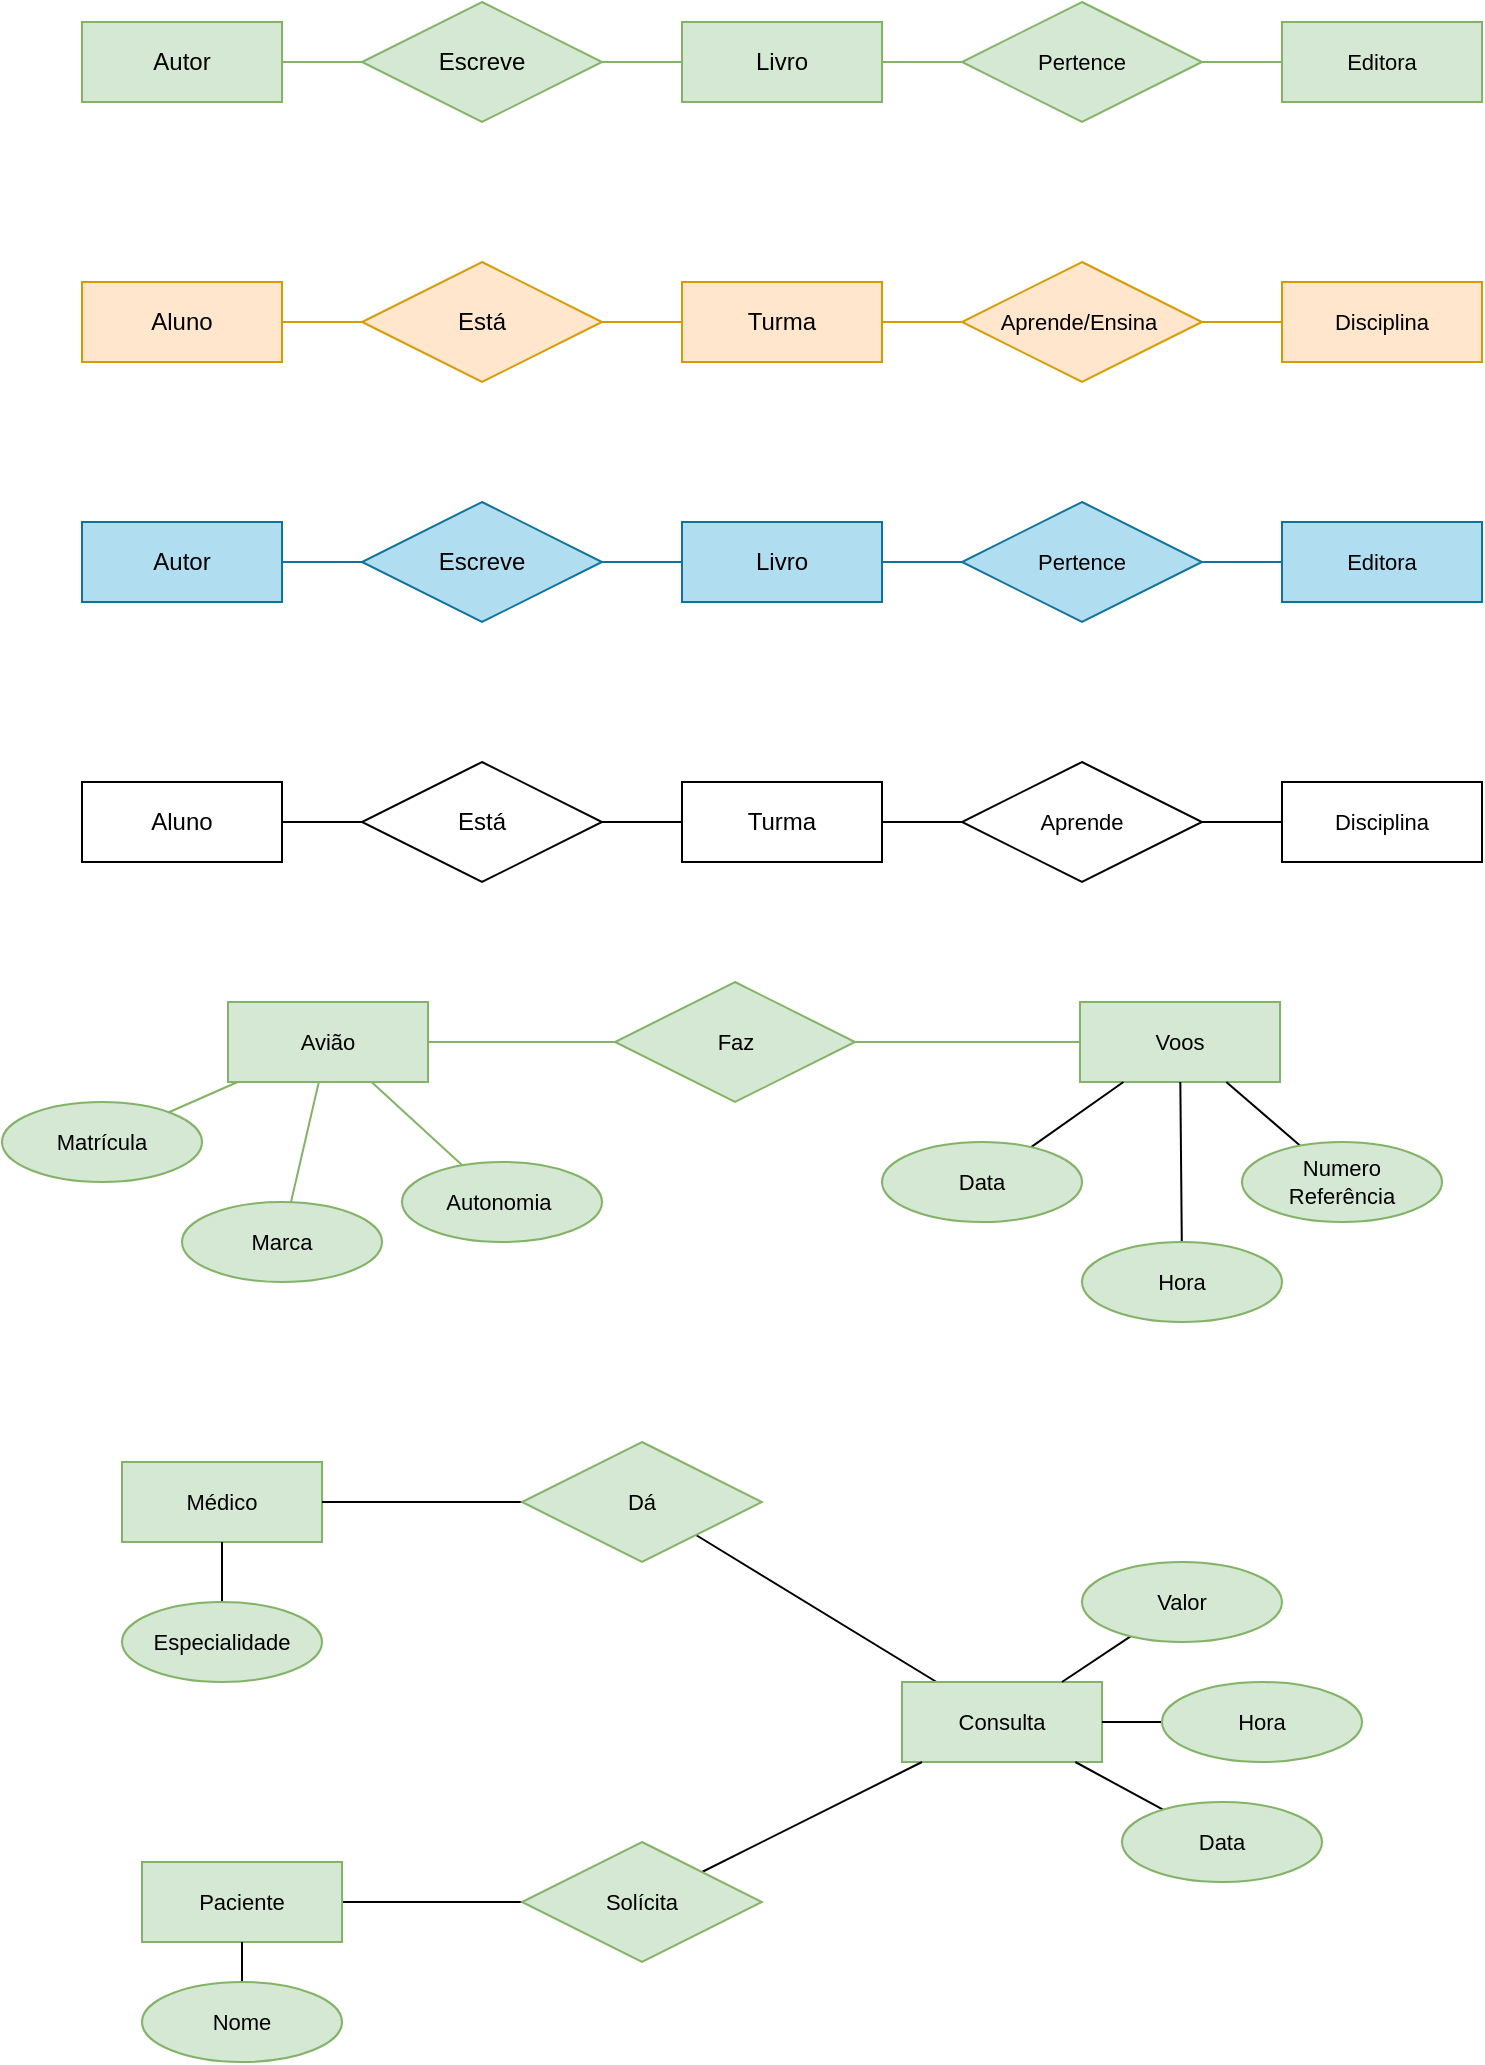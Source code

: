 <mxfile version="25.0.3">
  <diagram name="Página-1" id="Fe35ihLNycX_VQl5yag2">
    <mxGraphModel dx="1188" dy="653" grid="1" gridSize="10" guides="1" tooltips="1" connect="1" arrows="1" fold="1" page="1" pageScale="1" pageWidth="827" pageHeight="1169" math="0" shadow="0">
      <root>
        <mxCell id="0" />
        <mxCell id="1" parent="0" />
        <mxCell id="NwMDnGha9xEeuAbCb21C-27" value="" style="edgeStyle=orthogonalEdgeStyle;shape=connector;rounded=0;orthogonalLoop=1;jettySize=auto;html=1;strokeColor=#d79b00;align=center;verticalAlign=middle;fontFamily=Helvetica;fontSize=11;fontColor=default;labelBackgroundColor=default;endArrow=none;endFill=0;fillColor=#ffe6cc;" edge="1" parent="1" source="NwMDnGha9xEeuAbCb21C-13" target="NwMDnGha9xEeuAbCb21C-26">
          <mxGeometry relative="1" as="geometry" />
        </mxCell>
        <mxCell id="NwMDnGha9xEeuAbCb21C-13" value="Turma" style="whiteSpace=wrap;html=1;align=center;fillColor=#ffe6cc;strokeColor=#d79b00;" vertex="1" parent="1">
          <mxGeometry x="380" y="170" width="100" height="40" as="geometry" />
        </mxCell>
        <mxCell id="NwMDnGha9xEeuAbCb21C-14" value="Aluno" style="whiteSpace=wrap;html=1;align=center;fillColor=#ffe6cc;strokeColor=#d79b00;" vertex="1" parent="1">
          <mxGeometry x="80" y="170" width="100" height="40" as="geometry" />
        </mxCell>
        <mxCell id="NwMDnGha9xEeuAbCb21C-19" value="" style="edgeStyle=orthogonalEdgeStyle;rounded=0;orthogonalLoop=1;jettySize=auto;html=1;strokeColor=#d79b00;endArrow=none;endFill=0;fillColor=#ffe6cc;" edge="1" parent="1" source="NwMDnGha9xEeuAbCb21C-16" target="NwMDnGha9xEeuAbCb21C-13">
          <mxGeometry relative="1" as="geometry" />
        </mxCell>
        <mxCell id="NwMDnGha9xEeuAbCb21C-16" value="Está" style="shape=rhombus;perimeter=rhombusPerimeter;whiteSpace=wrap;html=1;align=center;fillColor=#ffe6cc;strokeColor=#d79b00;" vertex="1" parent="1">
          <mxGeometry x="220" y="160" width="120" height="60" as="geometry" />
        </mxCell>
        <mxCell id="NwMDnGha9xEeuAbCb21C-18" value="" style="endArrow=none;html=1;rounded=0;fillColor=#ffe6cc;strokeColor=#d79b00;" edge="1" parent="1" target="NwMDnGha9xEeuAbCb21C-16">
          <mxGeometry relative="1" as="geometry">
            <mxPoint x="180" y="190" as="sourcePoint" />
            <mxPoint x="330" y="310" as="targetPoint" />
          </mxGeometry>
        </mxCell>
        <mxCell id="NwMDnGha9xEeuAbCb21C-22" value="Disciplina" style="whiteSpace=wrap;html=1;align=center;fontFamily=Helvetica;fontSize=11;labelBackgroundColor=none;fillColor=#ffe6cc;strokeColor=#d79b00;" vertex="1" parent="1">
          <mxGeometry x="680" y="170" width="100" height="40" as="geometry" />
        </mxCell>
        <mxCell id="NwMDnGha9xEeuAbCb21C-28" value="" style="edgeStyle=orthogonalEdgeStyle;shape=connector;rounded=0;orthogonalLoop=1;jettySize=auto;html=1;strokeColor=#d79b00;align=center;verticalAlign=middle;fontFamily=Helvetica;fontSize=11;fontColor=default;labelBackgroundColor=none;endArrow=none;endFill=0;fillColor=#ffe6cc;" edge="1" parent="1" source="NwMDnGha9xEeuAbCb21C-26" target="NwMDnGha9xEeuAbCb21C-22">
          <mxGeometry relative="1" as="geometry" />
        </mxCell>
        <mxCell id="NwMDnGha9xEeuAbCb21C-26" value="Aprende/Ensina&amp;nbsp;" style="shape=rhombus;perimeter=rhombusPerimeter;whiteSpace=wrap;html=1;align=center;fontFamily=Helvetica;fontSize=11;labelBackgroundColor=none;fillColor=#ffe6cc;strokeColor=#d79b00;" vertex="1" parent="1">
          <mxGeometry x="520" y="160" width="120" height="60" as="geometry" />
        </mxCell>
        <mxCell id="NwMDnGha9xEeuAbCb21C-29" value="" style="edgeStyle=orthogonalEdgeStyle;shape=connector;rounded=0;orthogonalLoop=1;jettySize=auto;html=1;strokeColor=#82b366;align=center;verticalAlign=middle;fontFamily=Helvetica;fontSize=11;fontColor=default;labelBackgroundColor=default;endArrow=none;endFill=0;fillColor=#d5e8d4;" edge="1" source="NwMDnGha9xEeuAbCb21C-30" target="NwMDnGha9xEeuAbCb21C-37" parent="1">
          <mxGeometry relative="1" as="geometry" />
        </mxCell>
        <mxCell id="NwMDnGha9xEeuAbCb21C-30" value="Livro" style="whiteSpace=wrap;html=1;align=center;fillColor=#d5e8d4;strokeColor=#82b366;" vertex="1" parent="1">
          <mxGeometry x="380" y="40" width="100" height="40" as="geometry" />
        </mxCell>
        <mxCell id="NwMDnGha9xEeuAbCb21C-31" value="Autor" style="whiteSpace=wrap;html=1;align=center;fillColor=#d5e8d4;strokeColor=#82b366;" vertex="1" parent="1">
          <mxGeometry x="80" y="40" width="100" height="40" as="geometry" />
        </mxCell>
        <mxCell id="NwMDnGha9xEeuAbCb21C-32" value="" style="edgeStyle=orthogonalEdgeStyle;rounded=0;orthogonalLoop=1;jettySize=auto;html=1;strokeColor=#82b366;endArrow=none;endFill=0;fillColor=#d5e8d4;" edge="1" source="NwMDnGha9xEeuAbCb21C-33" target="NwMDnGha9xEeuAbCb21C-30" parent="1">
          <mxGeometry relative="1" as="geometry" />
        </mxCell>
        <mxCell id="NwMDnGha9xEeuAbCb21C-33" value="Escreve" style="shape=rhombus;perimeter=rhombusPerimeter;whiteSpace=wrap;html=1;align=center;fillColor=#d5e8d4;strokeColor=#82b366;" vertex="1" parent="1">
          <mxGeometry x="220" y="30" width="120" height="60" as="geometry" />
        </mxCell>
        <mxCell id="NwMDnGha9xEeuAbCb21C-34" value="" style="endArrow=none;html=1;rounded=0;fillColor=#d5e8d4;strokeColor=#82b366;" edge="1" target="NwMDnGha9xEeuAbCb21C-33" parent="1">
          <mxGeometry relative="1" as="geometry">
            <mxPoint x="180" y="60" as="sourcePoint" />
            <mxPoint x="330" y="180" as="targetPoint" />
          </mxGeometry>
        </mxCell>
        <mxCell id="NwMDnGha9xEeuAbCb21C-35" value="Editora" style="whiteSpace=wrap;html=1;align=center;fontFamily=Helvetica;fontSize=11;labelBackgroundColor=none;fillColor=#d5e8d4;strokeColor=#82b366;" vertex="1" parent="1">
          <mxGeometry x="680" y="40" width="100" height="40" as="geometry" />
        </mxCell>
        <mxCell id="NwMDnGha9xEeuAbCb21C-36" value="" style="edgeStyle=orthogonalEdgeStyle;shape=connector;rounded=0;orthogonalLoop=1;jettySize=auto;html=1;strokeColor=#82b366;align=center;verticalAlign=middle;fontFamily=Helvetica;fontSize=11;fontColor=default;labelBackgroundColor=default;endArrow=none;endFill=0;fillColor=#d5e8d4;" edge="1" source="NwMDnGha9xEeuAbCb21C-37" target="NwMDnGha9xEeuAbCb21C-35" parent="1">
          <mxGeometry relative="1" as="geometry" />
        </mxCell>
        <mxCell id="NwMDnGha9xEeuAbCb21C-37" value="Pertence" style="shape=rhombus;perimeter=rhombusPerimeter;whiteSpace=wrap;html=1;align=center;fontFamily=Helvetica;fontSize=11;labelBackgroundColor=none;fillColor=#d5e8d4;strokeColor=#82b366;fontColor=default;" vertex="1" parent="1">
          <mxGeometry x="520" y="30" width="120" height="60" as="geometry" />
        </mxCell>
        <mxCell id="NwMDnGha9xEeuAbCb21C-47" value="" style="edgeStyle=orthogonalEdgeStyle;shape=connector;rounded=0;orthogonalLoop=1;jettySize=auto;html=1;strokeColor=default;align=center;verticalAlign=middle;fontFamily=Helvetica;fontSize=11;fontColor=default;labelBackgroundColor=default;endArrow=none;endFill=0;" edge="1" source="NwMDnGha9xEeuAbCb21C-48" target="NwMDnGha9xEeuAbCb21C-55" parent="1">
          <mxGeometry relative="1" as="geometry" />
        </mxCell>
        <mxCell id="NwMDnGha9xEeuAbCb21C-48" value="Turma" style="whiteSpace=wrap;html=1;align=center;" vertex="1" parent="1">
          <mxGeometry x="380" y="420" width="100" height="40" as="geometry" />
        </mxCell>
        <mxCell id="NwMDnGha9xEeuAbCb21C-49" value="Aluno" style="whiteSpace=wrap;html=1;align=center;" vertex="1" parent="1">
          <mxGeometry x="80" y="420" width="100" height="40" as="geometry" />
        </mxCell>
        <mxCell id="NwMDnGha9xEeuAbCb21C-50" value="" style="edgeStyle=orthogonalEdgeStyle;rounded=0;orthogonalLoop=1;jettySize=auto;html=1;strokeColor=default;endArrow=none;endFill=0;" edge="1" source="NwMDnGha9xEeuAbCb21C-51" target="NwMDnGha9xEeuAbCb21C-48" parent="1">
          <mxGeometry relative="1" as="geometry" />
        </mxCell>
        <mxCell id="NwMDnGha9xEeuAbCb21C-51" value="Está" style="shape=rhombus;perimeter=rhombusPerimeter;whiteSpace=wrap;html=1;align=center;" vertex="1" parent="1">
          <mxGeometry x="220" y="410" width="120" height="60" as="geometry" />
        </mxCell>
        <mxCell id="NwMDnGha9xEeuAbCb21C-52" value="" style="endArrow=none;html=1;rounded=0;" edge="1" target="NwMDnGha9xEeuAbCb21C-51" parent="1">
          <mxGeometry relative="1" as="geometry">
            <mxPoint x="180" y="440" as="sourcePoint" />
            <mxPoint x="330" y="560" as="targetPoint" />
          </mxGeometry>
        </mxCell>
        <mxCell id="NwMDnGha9xEeuAbCb21C-53" value="Disciplina" style="whiteSpace=wrap;html=1;align=center;fontFamily=Helvetica;fontSize=11;fontColor=default;labelBackgroundColor=default;" vertex="1" parent="1">
          <mxGeometry x="680" y="420" width="100" height="40" as="geometry" />
        </mxCell>
        <mxCell id="NwMDnGha9xEeuAbCb21C-54" value="" style="edgeStyle=orthogonalEdgeStyle;shape=connector;rounded=0;orthogonalLoop=1;jettySize=auto;html=1;strokeColor=default;align=center;verticalAlign=middle;fontFamily=Helvetica;fontSize=11;fontColor=default;labelBackgroundColor=default;endArrow=none;endFill=0;" edge="1" source="NwMDnGha9xEeuAbCb21C-55" target="NwMDnGha9xEeuAbCb21C-53" parent="1">
          <mxGeometry relative="1" as="geometry" />
        </mxCell>
        <mxCell id="NwMDnGha9xEeuAbCb21C-55" value="Aprende" style="shape=rhombus;perimeter=rhombusPerimeter;whiteSpace=wrap;html=1;align=center;fontFamily=Helvetica;fontSize=11;fontColor=default;labelBackgroundColor=default;" vertex="1" parent="1">
          <mxGeometry x="520" y="410" width="120" height="60" as="geometry" />
        </mxCell>
        <mxCell id="NwMDnGha9xEeuAbCb21C-56" value="" style="edgeStyle=orthogonalEdgeStyle;shape=connector;rounded=0;orthogonalLoop=1;jettySize=auto;html=1;strokeColor=#10739e;align=center;verticalAlign=middle;fontFamily=Helvetica;fontSize=11;fontColor=default;labelBackgroundColor=default;endArrow=none;endFill=0;fillColor=#b1ddf0;" edge="1" source="NwMDnGha9xEeuAbCb21C-57" target="NwMDnGha9xEeuAbCb21C-64" parent="1">
          <mxGeometry relative="1" as="geometry" />
        </mxCell>
        <mxCell id="NwMDnGha9xEeuAbCb21C-57" value="Livro" style="whiteSpace=wrap;html=1;align=center;fillColor=#b1ddf0;strokeColor=#10739e;" vertex="1" parent="1">
          <mxGeometry x="380" y="290" width="100" height="40" as="geometry" />
        </mxCell>
        <mxCell id="NwMDnGha9xEeuAbCb21C-58" value="Autor" style="whiteSpace=wrap;html=1;align=center;fillColor=#b1ddf0;strokeColor=#10739e;" vertex="1" parent="1">
          <mxGeometry x="80" y="290" width="100" height="40" as="geometry" />
        </mxCell>
        <mxCell id="NwMDnGha9xEeuAbCb21C-59" value="" style="edgeStyle=orthogonalEdgeStyle;rounded=0;orthogonalLoop=1;jettySize=auto;html=1;strokeColor=#10739e;endArrow=none;endFill=0;fillColor=#b1ddf0;" edge="1" source="NwMDnGha9xEeuAbCb21C-60" target="NwMDnGha9xEeuAbCb21C-57" parent="1">
          <mxGeometry relative="1" as="geometry" />
        </mxCell>
        <mxCell id="NwMDnGha9xEeuAbCb21C-60" value="Escreve" style="shape=rhombus;perimeter=rhombusPerimeter;whiteSpace=wrap;html=1;align=center;fillColor=#b1ddf0;strokeColor=#10739e;" vertex="1" parent="1">
          <mxGeometry x="220" y="280" width="120" height="60" as="geometry" />
        </mxCell>
        <mxCell id="NwMDnGha9xEeuAbCb21C-61" value="" style="endArrow=none;html=1;rounded=0;fillColor=#b1ddf0;strokeColor=#10739e;" edge="1" target="NwMDnGha9xEeuAbCb21C-60" parent="1">
          <mxGeometry relative="1" as="geometry">
            <mxPoint x="180" y="310" as="sourcePoint" />
            <mxPoint x="330" y="430" as="targetPoint" />
          </mxGeometry>
        </mxCell>
        <mxCell id="NwMDnGha9xEeuAbCb21C-62" value="Editora" style="whiteSpace=wrap;html=1;align=center;fontFamily=Helvetica;fontSize=11;labelBackgroundColor=none;fillColor=#b1ddf0;strokeColor=#10739e;" vertex="1" parent="1">
          <mxGeometry x="680" y="290" width="100" height="40" as="geometry" />
        </mxCell>
        <mxCell id="NwMDnGha9xEeuAbCb21C-63" value="" style="edgeStyle=orthogonalEdgeStyle;shape=connector;rounded=0;orthogonalLoop=1;jettySize=auto;html=1;strokeColor=#10739e;align=center;verticalAlign=middle;fontFamily=Helvetica;fontSize=11;fontColor=default;labelBackgroundColor=none;endArrow=none;endFill=0;fillColor=#b1ddf0;" edge="1" source="NwMDnGha9xEeuAbCb21C-64" target="NwMDnGha9xEeuAbCb21C-62" parent="1">
          <mxGeometry relative="1" as="geometry" />
        </mxCell>
        <mxCell id="NwMDnGha9xEeuAbCb21C-64" value="Pertence" style="shape=rhombus;perimeter=rhombusPerimeter;whiteSpace=wrap;html=1;align=center;fontFamily=Helvetica;fontSize=11;labelBackgroundColor=none;fillColor=#b1ddf0;strokeColor=#10739e;" vertex="1" parent="1">
          <mxGeometry x="520" y="280" width="120" height="60" as="geometry" />
        </mxCell>
        <mxCell id="NwMDnGha9xEeuAbCb21C-68" value="" style="edgeStyle=orthogonalEdgeStyle;shape=connector;rounded=0;orthogonalLoop=1;jettySize=auto;html=1;strokeColor=#82b366;align=center;verticalAlign=middle;fontFamily=Helvetica;fontSize=11;fontColor=default;labelBackgroundColor=none;endArrow=none;endFill=0;fillColor=#d5e8d4;" edge="1" parent="1" source="NwMDnGha9xEeuAbCb21C-65" target="NwMDnGha9xEeuAbCb21C-67">
          <mxGeometry relative="1" as="geometry" />
        </mxCell>
        <mxCell id="NwMDnGha9xEeuAbCb21C-65" value="Avião" style="whiteSpace=wrap;html=1;align=center;fontFamily=Helvetica;fontSize=11;labelBackgroundColor=none;fillColor=#d5e8d4;strokeColor=#82b366;" vertex="1" parent="1">
          <mxGeometry x="153" y="530" width="100" height="40" as="geometry" />
        </mxCell>
        <mxCell id="NwMDnGha9xEeuAbCb21C-66" value="Voos" style="whiteSpace=wrap;html=1;align=center;fontFamily=Helvetica;fontSize=11;labelBackgroundColor=none;fillColor=#d5e8d4;strokeColor=#82b366;" vertex="1" parent="1">
          <mxGeometry x="579" y="530" width="100" height="40" as="geometry" />
        </mxCell>
        <mxCell id="NwMDnGha9xEeuAbCb21C-69" value="" style="edgeStyle=orthogonalEdgeStyle;shape=connector;rounded=0;orthogonalLoop=1;jettySize=auto;html=1;strokeColor=#82b366;align=center;verticalAlign=middle;fontFamily=Helvetica;fontSize=11;fontColor=default;labelBackgroundColor=none;endArrow=none;endFill=0;fillColor=#d5e8d4;" edge="1" parent="1" source="NwMDnGha9xEeuAbCb21C-67" target="NwMDnGha9xEeuAbCb21C-66">
          <mxGeometry relative="1" as="geometry" />
        </mxCell>
        <mxCell id="NwMDnGha9xEeuAbCb21C-67" value="Faz" style="shape=rhombus;perimeter=rhombusPerimeter;whiteSpace=wrap;html=1;align=center;fontFamily=Helvetica;fontSize=11;labelBackgroundColor=none;fillColor=#d5e8d4;strokeColor=#82b366;" vertex="1" parent="1">
          <mxGeometry x="346.5" y="520" width="120" height="60" as="geometry" />
        </mxCell>
        <mxCell id="NwMDnGha9xEeuAbCb21C-78" style="shape=connector;rounded=0;orthogonalLoop=1;jettySize=auto;html=1;strokeColor=#82b366;align=center;verticalAlign=middle;fontFamily=Helvetica;fontSize=11;fontColor=default;labelBackgroundColor=none;endArrow=none;endFill=0;fillColor=#d5e8d4;" edge="1" parent="1" source="NwMDnGha9xEeuAbCb21C-71" target="NwMDnGha9xEeuAbCb21C-65">
          <mxGeometry relative="1" as="geometry" />
        </mxCell>
        <mxCell id="NwMDnGha9xEeuAbCb21C-71" value="Matrícula" style="ellipse;whiteSpace=wrap;html=1;align=center;fontFamily=Helvetica;fontSize=11;labelBackgroundColor=none;fillColor=#d5e8d4;strokeColor=#82b366;" vertex="1" parent="1">
          <mxGeometry x="40" y="580" width="100" height="40" as="geometry" />
        </mxCell>
        <mxCell id="NwMDnGha9xEeuAbCb21C-79" style="shape=connector;rounded=0;orthogonalLoop=1;jettySize=auto;html=1;strokeColor=#82b366;align=center;verticalAlign=middle;fontFamily=Helvetica;fontSize=11;fontColor=default;labelBackgroundColor=none;endArrow=none;endFill=0;fillColor=#d5e8d4;" edge="1" parent="1" source="NwMDnGha9xEeuAbCb21C-73" target="NwMDnGha9xEeuAbCb21C-65">
          <mxGeometry relative="1" as="geometry" />
        </mxCell>
        <mxCell id="NwMDnGha9xEeuAbCb21C-73" value="Autonomia&amp;nbsp;" style="ellipse;whiteSpace=wrap;html=1;align=center;fontFamily=Helvetica;fontSize=11;labelBackgroundColor=none;fillColor=#d5e8d4;strokeColor=#82b366;" vertex="1" parent="1">
          <mxGeometry x="240" y="610" width="100" height="40" as="geometry" />
        </mxCell>
        <mxCell id="NwMDnGha9xEeuAbCb21C-97" style="shape=connector;rounded=0;orthogonalLoop=1;jettySize=auto;html=1;strokeColor=default;align=center;verticalAlign=middle;fontFamily=Helvetica;fontSize=11;fontColor=default;labelBackgroundColor=default;endArrow=none;endFill=0;" edge="1" parent="1" source="NwMDnGha9xEeuAbCb21C-80" target="NwMDnGha9xEeuAbCb21C-66">
          <mxGeometry relative="1" as="geometry" />
        </mxCell>
        <mxCell id="NwMDnGha9xEeuAbCb21C-80" value="Data" style="ellipse;whiteSpace=wrap;html=1;align=center;fontFamily=Helvetica;fontSize=11;labelBackgroundColor=none;fillColor=#d5e8d4;strokeColor=#82b366;" vertex="1" parent="1">
          <mxGeometry x="480" y="600" width="100" height="40" as="geometry" />
        </mxCell>
        <mxCell id="NwMDnGha9xEeuAbCb21C-95" style="shape=connector;rounded=0;orthogonalLoop=1;jettySize=auto;html=1;strokeColor=default;align=center;verticalAlign=middle;fontFamily=Helvetica;fontSize=11;fontColor=default;labelBackgroundColor=default;endArrow=none;endFill=0;" edge="1" parent="1" source="NwMDnGha9xEeuAbCb21C-81" target="NwMDnGha9xEeuAbCb21C-66">
          <mxGeometry relative="1" as="geometry" />
        </mxCell>
        <mxCell id="NwMDnGha9xEeuAbCb21C-81" value="Numero&lt;div&gt;Referência&lt;/div&gt;" style="ellipse;whiteSpace=wrap;html=1;align=center;fontFamily=Helvetica;fontSize=11;labelBackgroundColor=none;fillColor=#d5e8d4;strokeColor=#82b366;" vertex="1" parent="1">
          <mxGeometry x="660" y="600" width="100" height="40" as="geometry" />
        </mxCell>
        <mxCell id="NwMDnGha9xEeuAbCb21C-86" value="Avião" style="whiteSpace=wrap;html=1;align=center;fontFamily=Helvetica;fontSize=11;labelBackgroundColor=none;fillColor=#d5e8d4;strokeColor=#82b366;" vertex="1" parent="1">
          <mxGeometry x="153" y="530" width="100" height="40" as="geometry" />
        </mxCell>
        <mxCell id="NwMDnGha9xEeuAbCb21C-87" style="shape=connector;rounded=0;orthogonalLoop=1;jettySize=auto;html=1;strokeColor=#82b366;align=center;verticalAlign=middle;fontFamily=Helvetica;fontSize=11;fontColor=default;labelBackgroundColor=none;endArrow=none;endFill=0;fillColor=#d5e8d4;" edge="1" source="NwMDnGha9xEeuAbCb21C-88" target="NwMDnGha9xEeuAbCb21C-86" parent="1">
          <mxGeometry relative="1" as="geometry" />
        </mxCell>
        <mxCell id="NwMDnGha9xEeuAbCb21C-88" value="Marca" style="ellipse;whiteSpace=wrap;html=1;align=center;fontFamily=Helvetica;fontSize=11;labelBackgroundColor=none;fillColor=#d5e8d4;strokeColor=#82b366;" vertex="1" parent="1">
          <mxGeometry x="130" y="630" width="100" height="40" as="geometry" />
        </mxCell>
        <mxCell id="NwMDnGha9xEeuAbCb21C-96" style="shape=connector;rounded=0;orthogonalLoop=1;jettySize=auto;html=1;strokeColor=default;align=center;verticalAlign=middle;fontFamily=Helvetica;fontSize=11;fontColor=default;labelBackgroundColor=default;endArrow=none;endFill=0;" edge="1" parent="1" source="NwMDnGha9xEeuAbCb21C-82" target="NwMDnGha9xEeuAbCb21C-66">
          <mxGeometry relative="1" as="geometry" />
        </mxCell>
        <mxCell id="NwMDnGha9xEeuAbCb21C-82" value="Hora" style="ellipse;whiteSpace=wrap;html=1;align=center;fontFamily=Helvetica;fontSize=11;labelBackgroundColor=none;fillColor=#d5e8d4;strokeColor=#82b366;" vertex="1" parent="1">
          <mxGeometry x="580" y="650" width="100" height="40" as="geometry" />
        </mxCell>
        <mxCell id="NwMDnGha9xEeuAbCb21C-98" value="Médico" style="whiteSpace=wrap;html=1;align=center;fontFamily=Helvetica;fontSize=11;labelBackgroundColor=none;fillColor=#d5e8d4;strokeColor=#82b366;" vertex="1" parent="1">
          <mxGeometry x="100" y="760" width="100" height="40" as="geometry" />
        </mxCell>
        <mxCell id="NwMDnGha9xEeuAbCb21C-101" value="" style="edgeStyle=orthogonalEdgeStyle;shape=connector;rounded=0;orthogonalLoop=1;jettySize=auto;html=1;strokeColor=default;align=center;verticalAlign=middle;fontFamily=Helvetica;fontSize=11;fontColor=default;labelBackgroundColor=default;endArrow=none;endFill=0;" edge="1" parent="1" source="NwMDnGha9xEeuAbCb21C-99" target="NwMDnGha9xEeuAbCb21C-98">
          <mxGeometry relative="1" as="geometry" />
        </mxCell>
        <mxCell id="NwMDnGha9xEeuAbCb21C-102" value="" style="shape=connector;rounded=0;orthogonalLoop=1;jettySize=auto;html=1;strokeColor=default;align=center;verticalAlign=middle;fontFamily=Helvetica;fontSize=11;fontColor=default;labelBackgroundColor=default;endArrow=none;endFill=0;" edge="1" parent="1" source="NwMDnGha9xEeuAbCb21C-99" target="NwMDnGha9xEeuAbCb21C-100">
          <mxGeometry relative="1" as="geometry" />
        </mxCell>
        <mxCell id="NwMDnGha9xEeuAbCb21C-99" value="Dá" style="shape=rhombus;perimeter=rhombusPerimeter;whiteSpace=wrap;html=1;align=center;fontFamily=Helvetica;fontSize=11;labelBackgroundColor=none;fillColor=#d5e8d4;strokeColor=#82b366;" vertex="1" parent="1">
          <mxGeometry x="300" y="750" width="120" height="60" as="geometry" />
        </mxCell>
        <mxCell id="NwMDnGha9xEeuAbCb21C-100" value="Consulta" style="whiteSpace=wrap;html=1;align=center;fontFamily=Helvetica;fontSize=11;labelBackgroundColor=none;fillColor=#d5e8d4;strokeColor=#82b366;" vertex="1" parent="1">
          <mxGeometry x="490" y="870" width="100" height="40" as="geometry" />
        </mxCell>
        <mxCell id="NwMDnGha9xEeuAbCb21C-105" value="" style="shape=connector;rounded=0;orthogonalLoop=1;jettySize=auto;html=1;strokeColor=default;align=center;verticalAlign=middle;fontFamily=Helvetica;fontSize=11;fontColor=default;labelBackgroundColor=default;endArrow=none;endFill=0;" edge="1" parent="1" source="NwMDnGha9xEeuAbCb21C-104" target="NwMDnGha9xEeuAbCb21C-98">
          <mxGeometry relative="1" as="geometry" />
        </mxCell>
        <mxCell id="NwMDnGha9xEeuAbCb21C-104" value="Especialidade" style="ellipse;whiteSpace=wrap;html=1;align=center;fontFamily=Helvetica;fontSize=11;labelBackgroundColor=none;fillColor=#d5e8d4;strokeColor=#82b366;" vertex="1" parent="1">
          <mxGeometry x="100" y="830" width="100" height="40" as="geometry" />
        </mxCell>
        <mxCell id="NwMDnGha9xEeuAbCb21C-112" style="shape=connector;rounded=0;orthogonalLoop=1;jettySize=auto;html=1;strokeColor=default;align=center;verticalAlign=middle;fontFamily=Helvetica;fontSize=11;fontColor=default;labelBackgroundColor=default;endArrow=none;endFill=0;" edge="1" parent="1" source="NwMDnGha9xEeuAbCb21C-106" target="NwMDnGha9xEeuAbCb21C-100">
          <mxGeometry relative="1" as="geometry" />
        </mxCell>
        <mxCell id="NwMDnGha9xEeuAbCb21C-106" value="Data" style="ellipse;whiteSpace=wrap;html=1;align=center;fontFamily=Helvetica;fontSize=11;labelBackgroundColor=none;fillColor=#d5e8d4;strokeColor=#82b366;" vertex="1" parent="1">
          <mxGeometry x="600" y="930" width="100" height="40" as="geometry" />
        </mxCell>
        <mxCell id="NwMDnGha9xEeuAbCb21C-111" value="" style="shape=connector;rounded=0;orthogonalLoop=1;jettySize=auto;html=1;strokeColor=default;align=center;verticalAlign=middle;fontFamily=Helvetica;fontSize=11;fontColor=default;labelBackgroundColor=default;endArrow=none;endFill=0;" edge="1" parent="1" source="NwMDnGha9xEeuAbCb21C-107" target="NwMDnGha9xEeuAbCb21C-100">
          <mxGeometry relative="1" as="geometry" />
        </mxCell>
        <mxCell id="NwMDnGha9xEeuAbCb21C-107" value="Hora" style="ellipse;whiteSpace=wrap;html=1;align=center;fontFamily=Helvetica;fontSize=11;labelBackgroundColor=none;fillColor=#d5e8d4;strokeColor=#82b366;" vertex="1" parent="1">
          <mxGeometry x="620" y="870" width="100" height="40" as="geometry" />
        </mxCell>
        <mxCell id="NwMDnGha9xEeuAbCb21C-110" style="shape=connector;rounded=0;orthogonalLoop=1;jettySize=auto;html=1;strokeColor=default;align=center;verticalAlign=middle;fontFamily=Helvetica;fontSize=11;fontColor=default;labelBackgroundColor=default;endArrow=none;endFill=0;" edge="1" parent="1" source="NwMDnGha9xEeuAbCb21C-108" target="NwMDnGha9xEeuAbCb21C-100">
          <mxGeometry relative="1" as="geometry" />
        </mxCell>
        <mxCell id="NwMDnGha9xEeuAbCb21C-108" value="Valor" style="ellipse;whiteSpace=wrap;html=1;align=center;fontFamily=Helvetica;fontSize=11;labelBackgroundColor=none;fillColor=#d5e8d4;strokeColor=#82b366;" vertex="1" parent="1">
          <mxGeometry x="580" y="810" width="100" height="40" as="geometry" />
        </mxCell>
        <mxCell id="NwMDnGha9xEeuAbCb21C-120" value="" style="edgeStyle=orthogonalEdgeStyle;shape=connector;rounded=0;orthogonalLoop=1;jettySize=auto;html=1;strokeColor=default;align=center;verticalAlign=middle;fontFamily=Helvetica;fontSize=11;fontColor=default;labelBackgroundColor=default;endArrow=none;endFill=0;" edge="1" parent="1" source="NwMDnGha9xEeuAbCb21C-115" target="NwMDnGha9xEeuAbCb21C-119">
          <mxGeometry relative="1" as="geometry" />
        </mxCell>
        <mxCell id="NwMDnGha9xEeuAbCb21C-115" value="Paciente" style="whiteSpace=wrap;html=1;align=center;fontFamily=Helvetica;fontSize=11;labelBackgroundColor=none;fillColor=#d5e8d4;strokeColor=#82b366;" vertex="1" parent="1">
          <mxGeometry x="110" y="960" width="100" height="40" as="geometry" />
        </mxCell>
        <mxCell id="NwMDnGha9xEeuAbCb21C-118" value="" style="shape=connector;rounded=0;orthogonalLoop=1;jettySize=auto;html=1;strokeColor=default;align=center;verticalAlign=middle;fontFamily=Helvetica;fontSize=11;fontColor=default;labelBackgroundColor=default;endArrow=none;endFill=0;" edge="1" parent="1" source="NwMDnGha9xEeuAbCb21C-117" target="NwMDnGha9xEeuAbCb21C-115">
          <mxGeometry relative="1" as="geometry" />
        </mxCell>
        <mxCell id="NwMDnGha9xEeuAbCb21C-117" value="Nome" style="ellipse;whiteSpace=wrap;html=1;align=center;fontFamily=Helvetica;fontSize=11;labelBackgroundColor=none;fillColor=#d5e8d4;strokeColor=#82b366;" vertex="1" parent="1">
          <mxGeometry x="110" y="1020" width="100" height="40" as="geometry" />
        </mxCell>
        <mxCell id="NwMDnGha9xEeuAbCb21C-121" value="" style="shape=connector;rounded=0;orthogonalLoop=1;jettySize=auto;html=1;strokeColor=default;align=center;verticalAlign=middle;fontFamily=Helvetica;fontSize=11;fontColor=default;labelBackgroundColor=default;endArrow=none;endFill=0;" edge="1" parent="1" source="NwMDnGha9xEeuAbCb21C-119" target="NwMDnGha9xEeuAbCb21C-100">
          <mxGeometry relative="1" as="geometry" />
        </mxCell>
        <mxCell id="NwMDnGha9xEeuAbCb21C-119" value="Solícita" style="shape=rhombus;perimeter=rhombusPerimeter;whiteSpace=wrap;html=1;align=center;fontFamily=Helvetica;fontSize=11;labelBackgroundColor=none;fillColor=#d5e8d4;strokeColor=#82b366;" vertex="1" parent="1">
          <mxGeometry x="300" y="950" width="120" height="60" as="geometry" />
        </mxCell>
      </root>
    </mxGraphModel>
  </diagram>
</mxfile>
